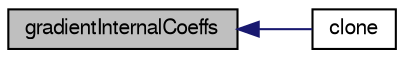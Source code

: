 digraph "gradientInternalCoeffs"
{
  bgcolor="transparent";
  edge [fontname="FreeSans",fontsize="10",labelfontname="FreeSans",labelfontsize="10"];
  node [fontname="FreeSans",fontsize="10",shape=record];
  rankdir="LR";
  Node238 [label="gradientInternalCoeffs",height=0.2,width=0.4,color="black", fillcolor="grey75", style="filled", fontcolor="black"];
  Node238 -> Node239 [dir="back",color="midnightblue",fontsize="10",style="solid",fontname="FreeSans"];
  Node239 [label="clone",height=0.2,width=0.4,color="black",URL="$a21970.html#a6dfbb046cc414bcb0ee27a1646815537",tooltip="Construct and return a clone setting internal field reference. "];
}
